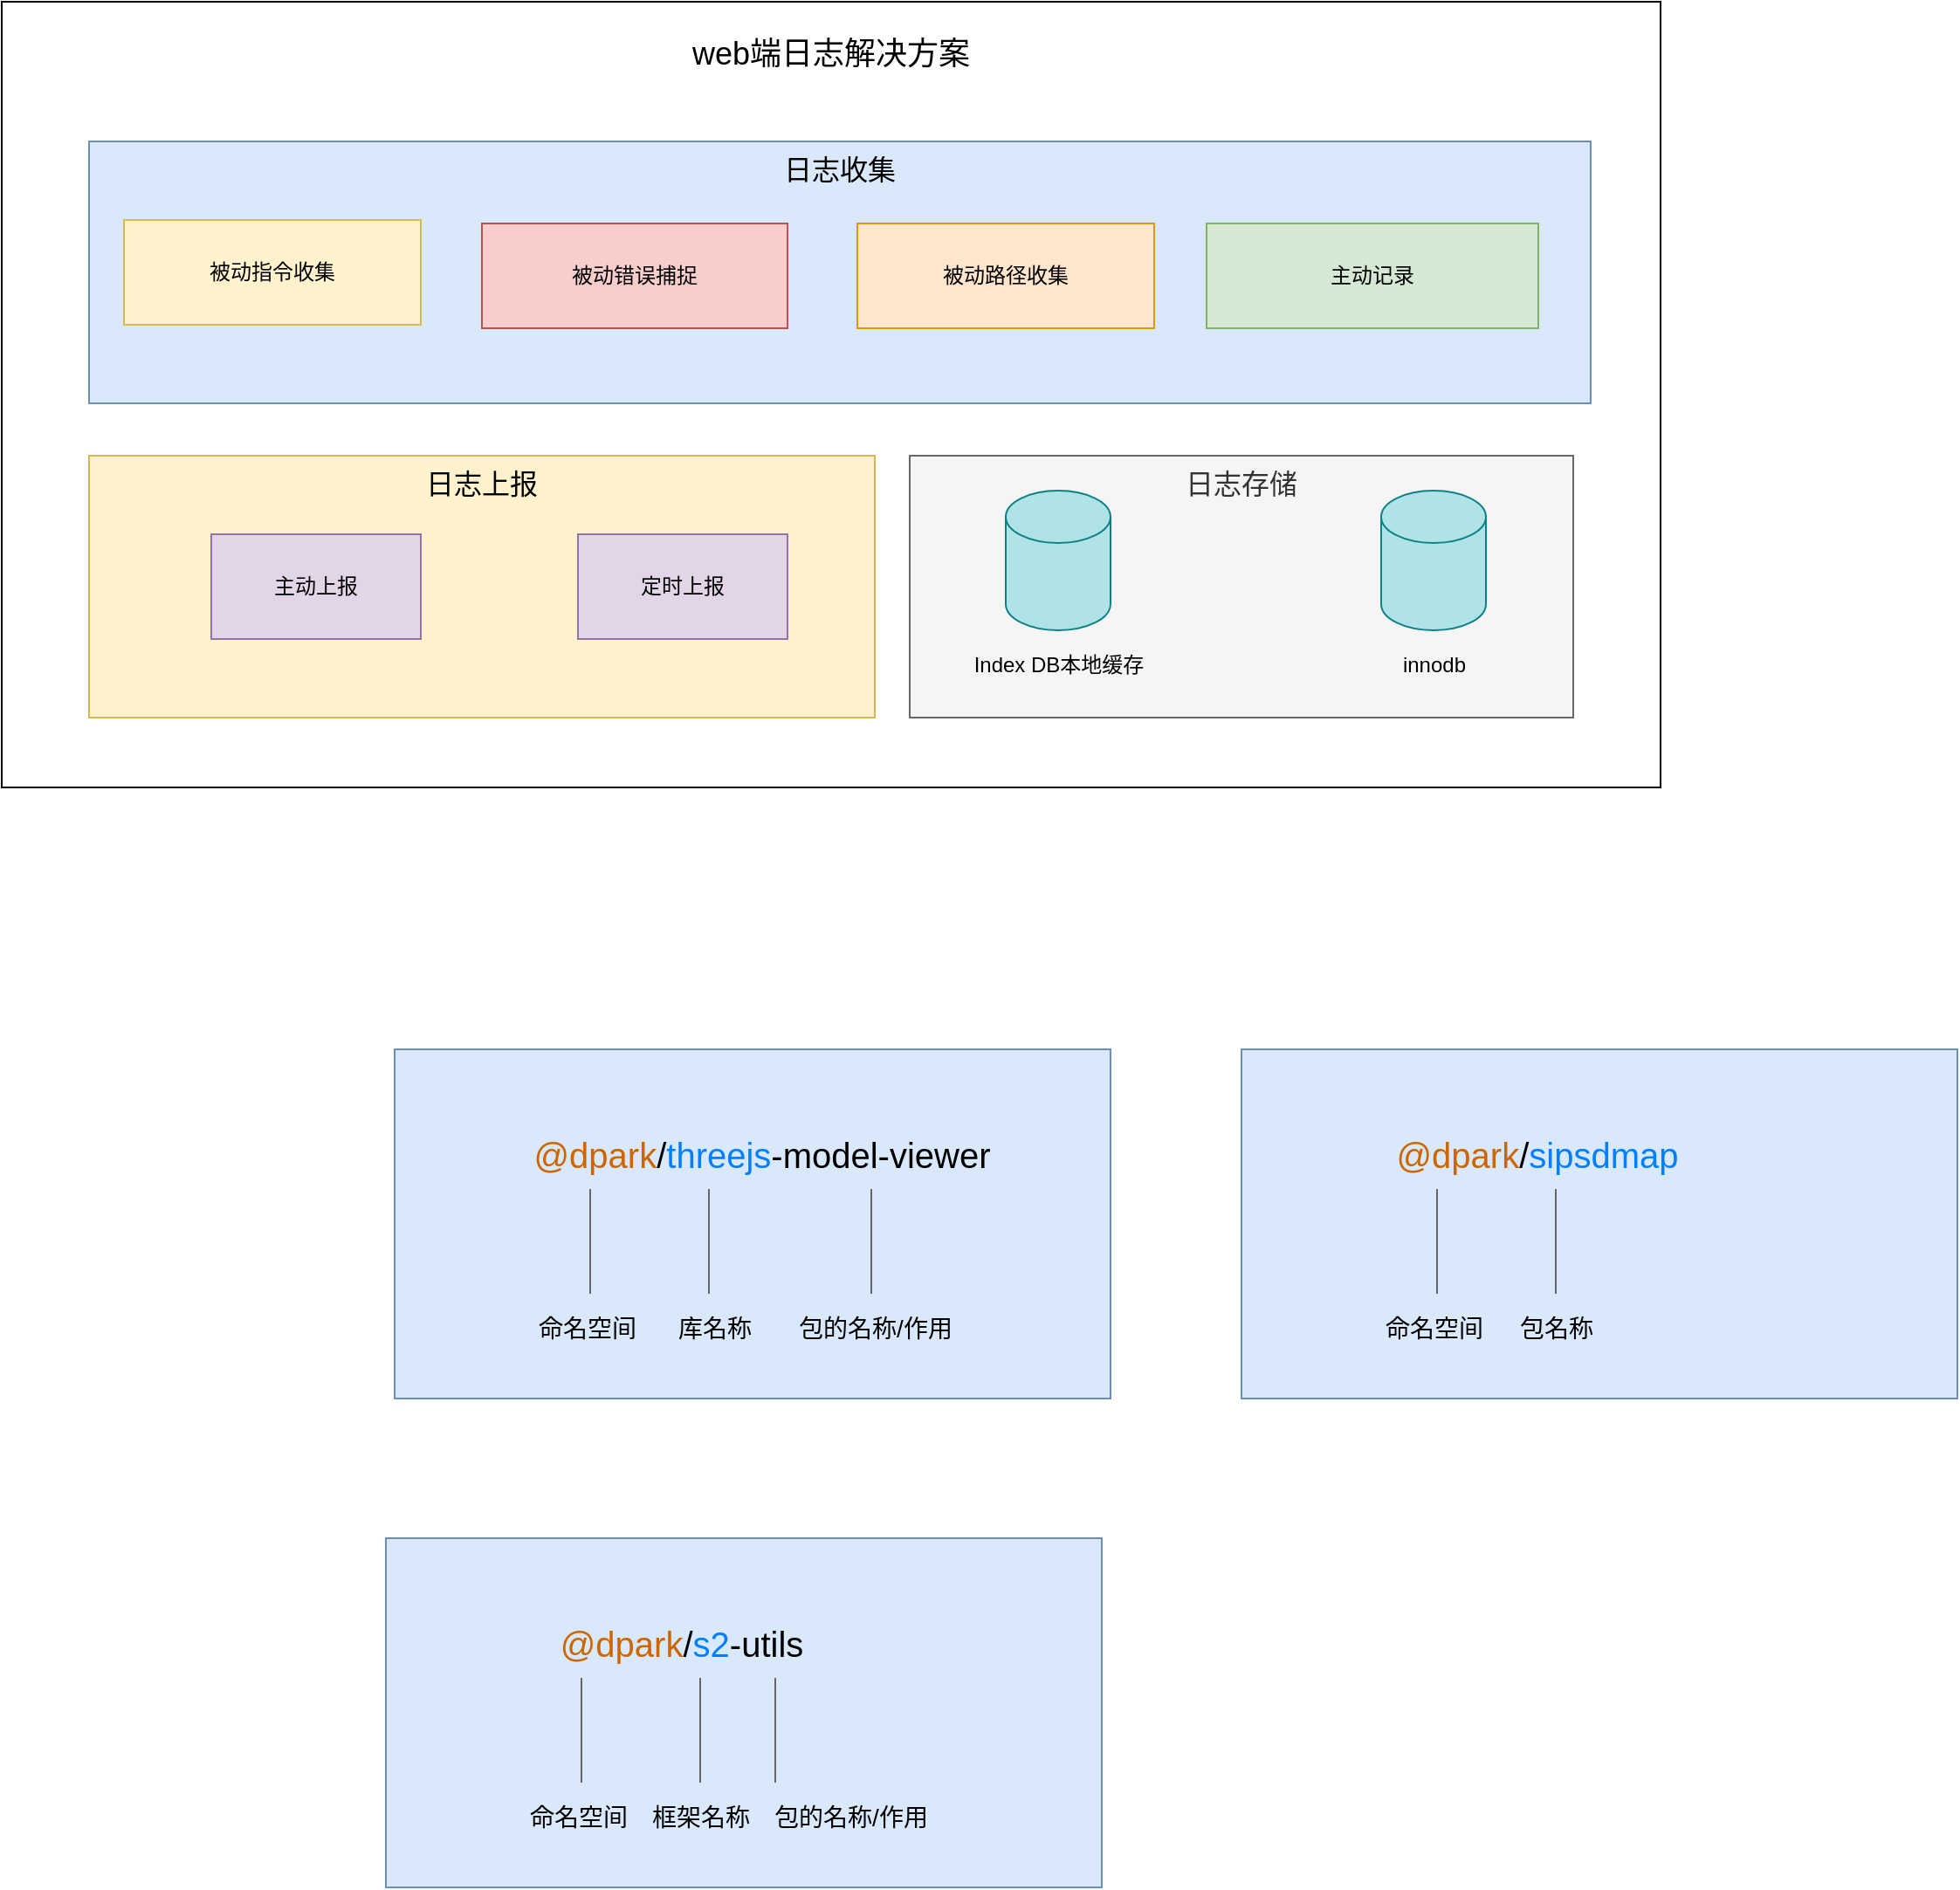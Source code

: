 <mxfile version="14.5.3" type="github">
  <diagram id="_BkoqEayFcA_iPLzUDcl" name="Page-1">
    <mxGraphModel dx="1422" dy="762" grid="1" gridSize="10" guides="1" tooltips="1" connect="1" arrows="1" fold="1" page="1" pageScale="1" pageWidth="827" pageHeight="1169" math="0" shadow="0">
      <root>
        <mxCell id="0" />
        <mxCell id="1" parent="0" />
        <mxCell id="mw7YGV9gwj3RuTq6S0IA-1" value="" style="rounded=0;whiteSpace=wrap;html=1;" parent="1" vertex="1">
          <mxGeometry x="100" y="70" width="950" height="450" as="geometry" />
        </mxCell>
        <mxCell id="mw7YGV9gwj3RuTq6S0IA-2" value="&lt;font style=&quot;font-size: 16px&quot;&gt;日志收集&lt;/font&gt;" style="rounded=0;whiteSpace=wrap;html=1;verticalAlign=top;fillColor=#dae8fc;strokeColor=#6c8ebf;" parent="1" vertex="1">
          <mxGeometry x="150" y="150" width="860" height="150" as="geometry" />
        </mxCell>
        <mxCell id="mw7YGV9gwj3RuTq6S0IA-3" value="&lt;span style=&quot;font-size: 16px&quot;&gt;日志上报&lt;/span&gt;" style="rounded=0;whiteSpace=wrap;html=1;verticalAlign=top;fillColor=#fff2cc;strokeColor=#d6b656;" parent="1" vertex="1">
          <mxGeometry x="150" y="330" width="450" height="150" as="geometry" />
        </mxCell>
        <mxCell id="mw7YGV9gwj3RuTq6S0IA-4" value="&lt;span style=&quot;font-size: 16px&quot;&gt;日志存储&lt;/span&gt;" style="rounded=0;whiteSpace=wrap;html=1;verticalAlign=top;fillColor=#f5f5f5;strokeColor=#666666;fontColor=#333333;" parent="1" vertex="1">
          <mxGeometry x="620" y="330" width="380" height="150" as="geometry" />
        </mxCell>
        <mxCell id="mw7YGV9gwj3RuTq6S0IA-5" value="&lt;font style=&quot;font-size: 18px&quot;&gt;web端日志解决方案&lt;/font&gt;" style="text;html=1;strokeColor=none;fillColor=none;align=center;verticalAlign=middle;whiteSpace=wrap;rounded=0;" parent="1" vertex="1">
          <mxGeometry x="375" y="90" width="400" height="20" as="geometry" />
        </mxCell>
        <mxCell id="mw7YGV9gwj3RuTq6S0IA-6" value="被动指令收集" style="rounded=0;whiteSpace=wrap;html=1;fillColor=#fff2cc;strokeColor=#d6b656;" parent="1" vertex="1">
          <mxGeometry x="170" y="195" width="170" height="60" as="geometry" />
        </mxCell>
        <mxCell id="mw7YGV9gwj3RuTq6S0IA-7" value="主动记录" style="rounded=0;whiteSpace=wrap;html=1;fillColor=#d5e8d4;strokeColor=#82b366;" parent="1" vertex="1">
          <mxGeometry x="790" y="197" width="190" height="60" as="geometry" />
        </mxCell>
        <mxCell id="mw7YGV9gwj3RuTq6S0IA-8" value="被动错误捕捉" style="rounded=0;whiteSpace=wrap;html=1;fillColor=#f8cecc;strokeColor=#b85450;" parent="1" vertex="1">
          <mxGeometry x="375" y="197" width="175" height="60" as="geometry" />
        </mxCell>
        <mxCell id="mw7YGV9gwj3RuTq6S0IA-9" value="被动路径收集" style="rounded=0;whiteSpace=wrap;html=1;fillColor=#ffe6cc;strokeColor=#d79b00;" parent="1" vertex="1">
          <mxGeometry x="590" y="197" width="170" height="60" as="geometry" />
        </mxCell>
        <mxCell id="mw7YGV9gwj3RuTq6S0IA-11" value="" style="shape=cylinder3;whiteSpace=wrap;html=1;boundedLbl=1;backgroundOutline=1;size=15;fillColor=#b0e3e6;strokeColor=#0e8088;" parent="1" vertex="1">
          <mxGeometry x="675" y="350" width="60" height="80" as="geometry" />
        </mxCell>
        <mxCell id="mw7YGV9gwj3RuTq6S0IA-12" value="Index DB本地缓存" style="text;html=1;strokeColor=none;fillColor=none;align=center;verticalAlign=middle;whiteSpace=wrap;rounded=0;" parent="1" vertex="1">
          <mxGeometry x="652.5" y="440" width="105" height="20" as="geometry" />
        </mxCell>
        <mxCell id="mw7YGV9gwj3RuTq6S0IA-13" value="" style="shape=cylinder3;whiteSpace=wrap;html=1;boundedLbl=1;backgroundOutline=1;size=15;fillColor=#b0e3e6;strokeColor=#0e8088;" parent="1" vertex="1">
          <mxGeometry x="890" y="350" width="60" height="80" as="geometry" />
        </mxCell>
        <mxCell id="mw7YGV9gwj3RuTq6S0IA-14" value="innodb" style="text;html=1;strokeColor=none;fillColor=none;align=center;verticalAlign=middle;whiteSpace=wrap;rounded=0;" parent="1" vertex="1">
          <mxGeometry x="867.5" y="440" width="105" height="20" as="geometry" />
        </mxCell>
        <mxCell id="mw7YGV9gwj3RuTq6S0IA-19" value="主动上报" style="rounded=0;whiteSpace=wrap;html=1;fillColor=#e1d5e7;strokeColor=#9673a6;" parent="1" vertex="1">
          <mxGeometry x="220" y="375" width="120" height="60" as="geometry" />
        </mxCell>
        <mxCell id="mw7YGV9gwj3RuTq6S0IA-20" value="定时上报" style="rounded=0;whiteSpace=wrap;html=1;fillColor=#e1d5e7;strokeColor=#9673a6;" parent="1" vertex="1">
          <mxGeometry x="430" y="375" width="120" height="60" as="geometry" />
        </mxCell>
        <mxCell id="ka-HyoEU9vzGJYM1k_yH-1" value="" style="text;whiteSpace=wrap;html=1;fillColor=#dae8fc;strokeColor=#6c8ebf;" vertex="1" parent="1">
          <mxGeometry x="325" y="670" width="410" height="200" as="geometry" />
        </mxCell>
        <mxCell id="ka-HyoEU9vzGJYM1k_yH-3" value="&lt;font style=&quot;font-size: 20px&quot;&gt;&lt;font color=&quot;#cc6600&quot;&gt;@dpark&lt;/font&gt;/&lt;font color=&quot;#007fff&quot;&gt;threejs&lt;/font&gt;-model-viewer&lt;/font&gt;" style="text;html=1;align=center;verticalAlign=middle;resizable=0;points=[];autosize=1;" vertex="1" parent="1">
          <mxGeometry x="395" y="720" width="280" height="20" as="geometry" />
        </mxCell>
        <mxCell id="ka-HyoEU9vzGJYM1k_yH-4" value="" style="endArrow=none;html=1;strokeColor=#666666;" edge="1" parent="1">
          <mxGeometry width="50" height="50" relative="1" as="geometry">
            <mxPoint x="437" y="810" as="sourcePoint" />
            <mxPoint x="437" y="750" as="targetPoint" />
          </mxGeometry>
        </mxCell>
        <mxCell id="ka-HyoEU9vzGJYM1k_yH-5" value="&lt;font style=&quot;font-size: 14px&quot;&gt;命名空间&lt;/font&gt;" style="text;html=1;align=center;verticalAlign=middle;resizable=0;points=[];autosize=1;" vertex="1" parent="1">
          <mxGeometry x="400" y="820" width="70" height="20" as="geometry" />
        </mxCell>
        <mxCell id="ka-HyoEU9vzGJYM1k_yH-6" value="" style="endArrow=none;html=1;strokeColor=#666666;" edge="1" parent="1">
          <mxGeometry width="50" height="50" relative="1" as="geometry">
            <mxPoint x="505" y="810" as="sourcePoint" />
            <mxPoint x="505" y="750" as="targetPoint" />
          </mxGeometry>
        </mxCell>
        <mxCell id="ka-HyoEU9vzGJYM1k_yH-7" value="&lt;span style=&quot;font-size: 14px&quot;&gt;库名称&lt;/span&gt;" style="text;html=1;align=center;verticalAlign=middle;resizable=0;points=[];autosize=1;" vertex="1" parent="1">
          <mxGeometry x="478" y="820" width="60" height="20" as="geometry" />
        </mxCell>
        <mxCell id="ka-HyoEU9vzGJYM1k_yH-8" value="" style="endArrow=none;html=1;strokeColor=#666666;" edge="1" parent="1">
          <mxGeometry width="50" height="50" relative="1" as="geometry">
            <mxPoint x="598" y="810" as="sourcePoint" />
            <mxPoint x="598" y="750" as="targetPoint" />
          </mxGeometry>
        </mxCell>
        <mxCell id="ka-HyoEU9vzGJYM1k_yH-9" value="&lt;span style=&quot;font-size: 14px&quot;&gt;包的名称/作用&lt;/span&gt;" style="text;html=1;align=center;verticalAlign=middle;resizable=0;points=[];autosize=1;" vertex="1" parent="1">
          <mxGeometry x="550" y="820" width="100" height="20" as="geometry" />
        </mxCell>
        <mxCell id="ka-HyoEU9vzGJYM1k_yH-10" value="" style="text;whiteSpace=wrap;html=1;fillColor=#dae8fc;strokeColor=#6c8ebf;" vertex="1" parent="1">
          <mxGeometry x="320" y="950" width="410" height="200" as="geometry" />
        </mxCell>
        <mxCell id="ka-HyoEU9vzGJYM1k_yH-11" value="&lt;font style=&quot;font-size: 20px&quot;&gt;&lt;font color=&quot;#cc6600&quot;&gt;@dpark&lt;/font&gt;/&lt;font color=&quot;#007fff&quot;&gt;s2&lt;/font&gt;-utils&lt;/font&gt;" style="text;html=1;align=center;verticalAlign=middle;resizable=0;points=[];autosize=1;" vertex="1" parent="1">
          <mxGeometry x="414" y="1000" width="150" height="20" as="geometry" />
        </mxCell>
        <mxCell id="ka-HyoEU9vzGJYM1k_yH-12" value="" style="endArrow=none;html=1;strokeColor=#666666;" edge="1" parent="1">
          <mxGeometry width="50" height="50" relative="1" as="geometry">
            <mxPoint x="432" y="1090" as="sourcePoint" />
            <mxPoint x="432" y="1030" as="targetPoint" />
          </mxGeometry>
        </mxCell>
        <mxCell id="ka-HyoEU9vzGJYM1k_yH-13" value="&lt;font style=&quot;font-size: 14px&quot;&gt;命名空间&lt;/font&gt;" style="text;html=1;align=center;verticalAlign=middle;resizable=0;points=[];autosize=1;" vertex="1" parent="1">
          <mxGeometry x="395" y="1100" width="70" height="20" as="geometry" />
        </mxCell>
        <mxCell id="ka-HyoEU9vzGJYM1k_yH-14" value="" style="endArrow=none;html=1;strokeColor=#666666;" edge="1" parent="1">
          <mxGeometry width="50" height="50" relative="1" as="geometry">
            <mxPoint x="500" y="1090" as="sourcePoint" />
            <mxPoint x="500" y="1030" as="targetPoint" />
          </mxGeometry>
        </mxCell>
        <mxCell id="ka-HyoEU9vzGJYM1k_yH-15" value="&lt;span style=&quot;font-size: 14px&quot;&gt;框架名称&lt;/span&gt;" style="text;html=1;align=center;verticalAlign=middle;resizable=0;points=[];autosize=1;" vertex="1" parent="1">
          <mxGeometry x="465" y="1100" width="70" height="20" as="geometry" />
        </mxCell>
        <mxCell id="ka-HyoEU9vzGJYM1k_yH-16" value="" style="endArrow=none;html=1;strokeColor=#666666;" edge="1" parent="1">
          <mxGeometry width="50" height="50" relative="1" as="geometry">
            <mxPoint x="543" y="1090" as="sourcePoint" />
            <mxPoint x="543" y="1030" as="targetPoint" />
          </mxGeometry>
        </mxCell>
        <mxCell id="ka-HyoEU9vzGJYM1k_yH-17" value="&lt;span style=&quot;font-size: 14px&quot;&gt;包的名称/作用&lt;/span&gt;" style="text;html=1;align=center;verticalAlign=middle;resizable=0;points=[];autosize=1;" vertex="1" parent="1">
          <mxGeometry x="536" y="1100" width="100" height="20" as="geometry" />
        </mxCell>
        <mxCell id="ka-HyoEU9vzGJYM1k_yH-19" value="" style="text;whiteSpace=wrap;html=1;fillColor=#dae8fc;strokeColor=#6c8ebf;" vertex="1" parent="1">
          <mxGeometry x="810" y="670" width="410" height="200" as="geometry" />
        </mxCell>
        <mxCell id="ka-HyoEU9vzGJYM1k_yH-20" value="&lt;font style=&quot;font-size: 20px&quot;&gt;&lt;font color=&quot;#cc6600&quot;&gt;@dpark&lt;/font&gt;/&lt;font color=&quot;#007fff&quot;&gt;sipsdmap&lt;/font&gt;&lt;/font&gt;" style="text;html=1;align=center;verticalAlign=middle;resizable=0;points=[];autosize=1;" vertex="1" parent="1">
          <mxGeometry x="889" y="720" width="180" height="20" as="geometry" />
        </mxCell>
        <mxCell id="ka-HyoEU9vzGJYM1k_yH-21" value="" style="endArrow=none;html=1;strokeColor=#666666;" edge="1" parent="1">
          <mxGeometry width="50" height="50" relative="1" as="geometry">
            <mxPoint x="922" y="810" as="sourcePoint" />
            <mxPoint x="922" y="750" as="targetPoint" />
          </mxGeometry>
        </mxCell>
        <mxCell id="ka-HyoEU9vzGJYM1k_yH-22" value="&lt;font style=&quot;font-size: 14px&quot;&gt;命名空间&lt;/font&gt;" style="text;html=1;align=center;verticalAlign=middle;resizable=0;points=[];autosize=1;" vertex="1" parent="1">
          <mxGeometry x="885" y="820" width="70" height="20" as="geometry" />
        </mxCell>
        <mxCell id="ka-HyoEU9vzGJYM1k_yH-23" value="" style="endArrow=none;html=1;strokeColor=#666666;" edge="1" parent="1">
          <mxGeometry width="50" height="50" relative="1" as="geometry">
            <mxPoint x="990" y="810" as="sourcePoint" />
            <mxPoint x="990" y="750" as="targetPoint" />
          </mxGeometry>
        </mxCell>
        <mxCell id="ka-HyoEU9vzGJYM1k_yH-24" value="&lt;span style=&quot;font-size: 14px&quot;&gt;包名称&lt;/span&gt;" style="text;html=1;align=center;verticalAlign=middle;resizable=0;points=[];autosize=1;" vertex="1" parent="1">
          <mxGeometry x="960" y="820" width="60" height="20" as="geometry" />
        </mxCell>
      </root>
    </mxGraphModel>
  </diagram>
</mxfile>
